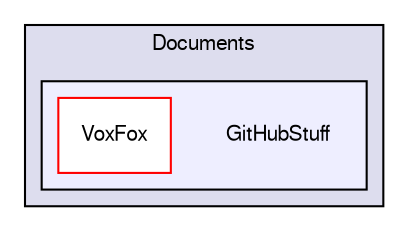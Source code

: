 digraph "GitHubStuff" {
  compound=true
  node [ fontsize="10", fontname="FreeSans"];
  edge [ labelfontsize="10", labelfontname="FreeSans"];
  subgraph clusterdir_17a255cfad529e2205e09a8927253531 {
    graph [ bgcolor="#ddddee", pencolor="black", label="Documents" fontname="FreeSans", fontsize="10", URL="dir_17a255cfad529e2205e09a8927253531.html"]
  subgraph clusterdir_229dbca1ccb5730a95eb28bca8a0cc58 {
    graph [ bgcolor="#eeeeff", pencolor="black", label="" URL="dir_229dbca1ccb5730a95eb28bca8a0cc58.html"];
    dir_229dbca1ccb5730a95eb28bca8a0cc58 [shape=plaintext label="GitHubStuff"];
    dir_be267db39cb192c953339ed7ef22eca2 [shape=box label="VoxFox" color="red" fillcolor="white" style="filled" URL="dir_be267db39cb192c953339ed7ef22eca2.html"];
  }
  }
}
